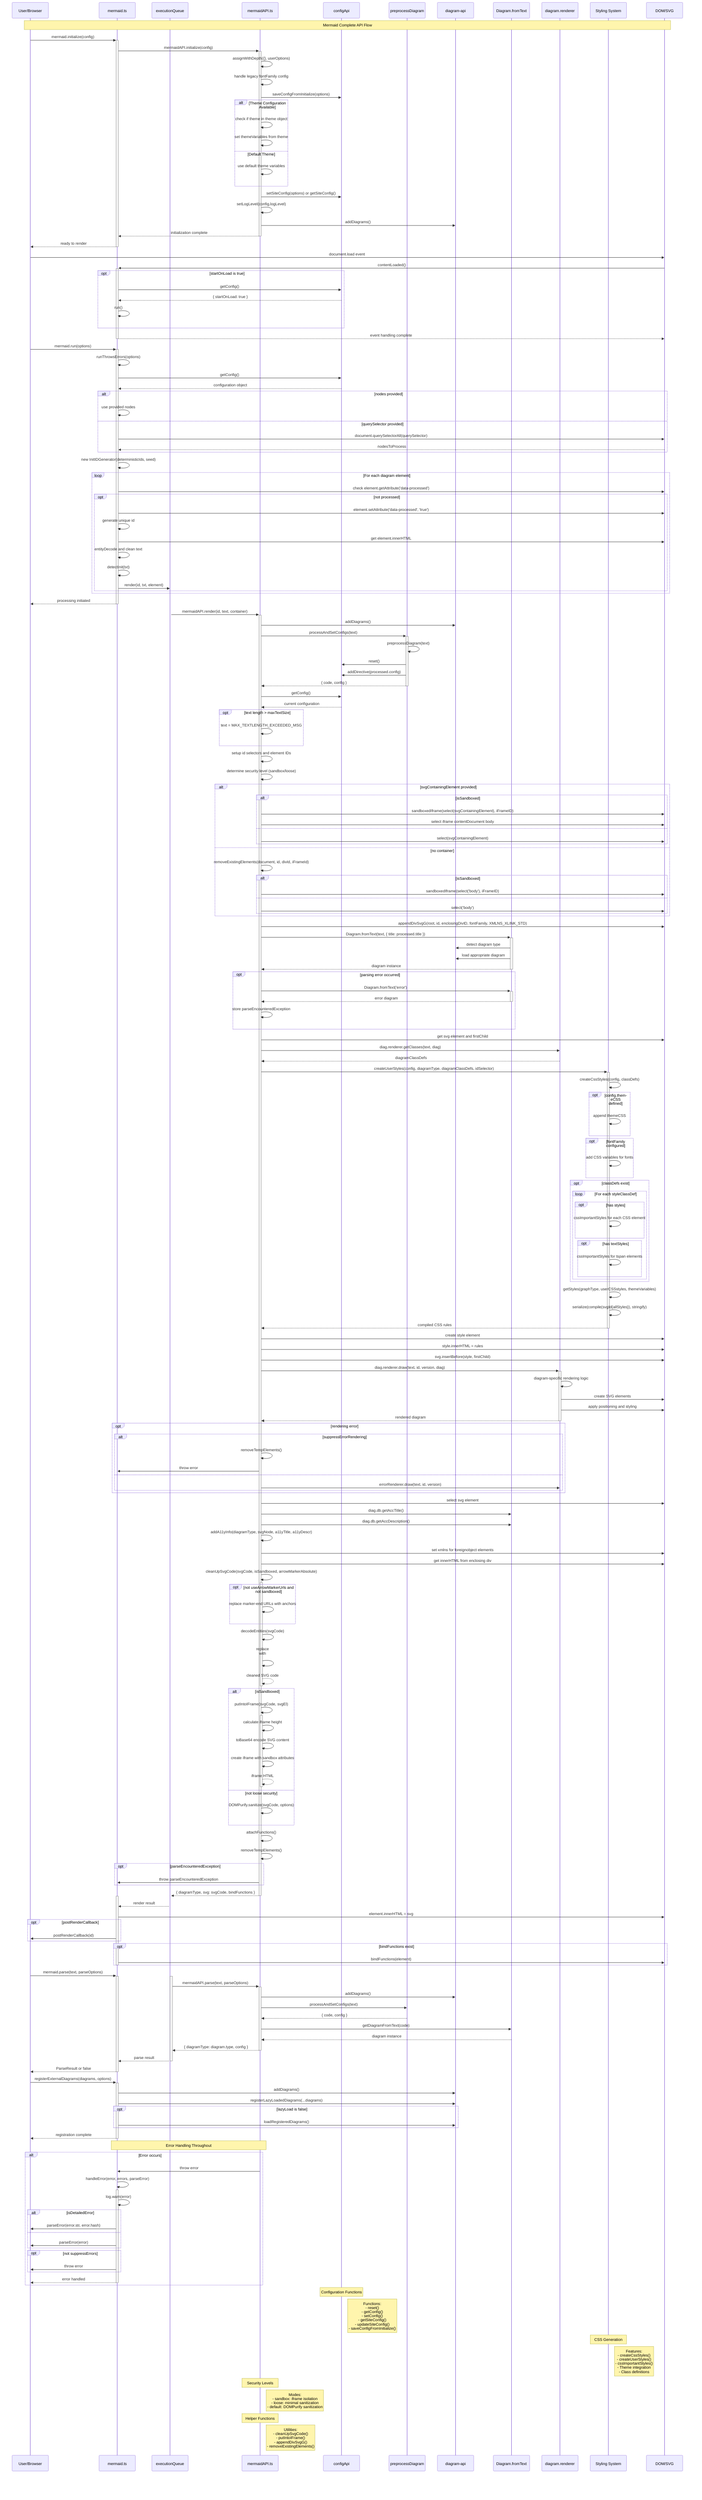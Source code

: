 ---
references:
  - "File: /packages/mermaid/src/mermaidAPI.ts"
  - "File: /packages/mermaid/src/mermaid.ts"
generationTime: 2025-01-28T16:30:00.000Z
---
sequenceDiagram
    participant User as User/Browser
    participant Mermaid as mermaid.ts
    participant Queue as executionQueue
    participant API as mermaidAPI.ts
    participant Config as configApi
    participant Preprocessor as preprocessDiagram
    participant DiagramAPI as diagram-api
    participant Diagram as Diagram.fromText
    participant Renderer as diagram.renderer
    participant Styles as Styling System
    participant DOM as DOM/SVG

    Note over User, DOM: Mermaid Complete API Flow

    %% Initialization Phase
    User->>+Mermaid: mermaid.initialize(config)
    Mermaid->>+API: mermaidAPI.initialize(config)
    
    API->>API: assignWithDepth({}, userOptions)
    API->>API: handle legacy fontFamily config
    API->>Config: saveConfigFromInitialize(options)
    
    alt Theme Configuration Available
        API->>API: check if theme in theme object
        API->>API: set themeVariables from theme
    else Default Theme
        API->>API: use default theme variables
    end
    
    API->>Config: setSiteConfig(options) or getSiteConfig()
    API->>API: setLogLevel(config.logLevel)
    API->>DiagramAPI: addDiagrams()
    
    API-->>-Mermaid: initialization complete
    Mermaid-->>-User: ready to render

    %% Content Loaded Event
    User->>DOM: document.load event
    DOM->>+Mermaid: contentLoaded()
    
    opt startOnLoad is true
        Mermaid->>Config: getConfig()
        Config-->>Mermaid: { startOnLoad: true }
        Mermaid->>Mermaid: run()
    end
    
    Mermaid-->>-DOM: event handling complete

    %% Main Run Function
    User->>+Mermaid: mermaid.run(options)
    
    Mermaid->>Mermaid: runThrowsErrors(options)
    Mermaid->>Config: getConfig()
    Config-->>Mermaid: configuration object
    
    alt nodes provided
        Mermaid->>Mermaid: use provided nodes
    else querySelector provided
        Mermaid->>DOM: document.querySelectorAll(querySelector)
        DOM-->>Mermaid: nodesToProcess
    end
    
    Mermaid->>Mermaid: new InitIDGenerator(deterministicIds, seed)
    
    loop For each diagram element
        Mermaid->>DOM: check element.getAttribute('data-processed')
        
        opt not processed
            Mermaid->>DOM: element.setAttribute('data-processed', 'true')
            Mermaid->>Mermaid: generate unique id
            Mermaid->>DOM: get element.innerHTML
            Mermaid->>Mermaid: entityDecode and clean text
            Mermaid->>Mermaid: detectInit(txt)
            
            Mermaid->>Queue: render(id, txt, element)
        end
    end
    
    Mermaid-->>-User: processing initiated

    %% Render Function (Queued)
    activate Queue
    Queue->>+API: mermaidAPI.render(id, text, container)
    
    API->>DiagramAPI: addDiagrams()
    API->>+Preprocessor: processAndSetConfigs(text)
    
    Preprocessor->>Preprocessor: preprocessDiagram(text)
    Preprocessor->>Config: reset()
    Preprocessor->>Config: addDirective(processed.config)
    Preprocessor-->>-API: { code, config }
    
    API->>Config: getConfig()
    Config-->>API: current configuration
    
    opt text length > maxTextSize
        API->>API: text = MAX_TEXTLENGTH_EXCEEDED_MSG
    end
    
    API->>API: setup id selectors and element IDs
    API->>API: determine security level (sandbox/loose)

    %% DOM Setup
    alt svgContainingElement provided
        alt isSandboxed
            API->>DOM: sandboxedIframe(select(svgContainingElement), iFrameID)
            API->>DOM: select iframe contentDocument body
        else
            API->>DOM: select(svgContainingElement)
        end
    else no container
        API->>API: removeExistingElements(document, id, divId, iFrameId)
        alt isSandboxed
            API->>DOM: sandboxedIframe(select('body'), iFrameID)
        else
            API->>DOM: select('body')
        end
    end
    
    API->>DOM: appendDivSvgG(root, id, enclosingDivID, fontFamily, XMLNS_XLINK_STD)

    %% Diagram Creation
    API->>+Diagram: Diagram.fromText(text, { title: processed.title })
    
    Diagram->>DiagramAPI: detect diagram type
    Diagram->>DiagramAPI: load appropriate diagram
    Diagram-->>-API: diagram instance
    
    opt parsing error occurred
        API->>+Diagram: Diagram.fromText('error')
        Diagram-->>-API: error diagram
        API->>API: store parseEncounteredException
    end

    %% Style Generation
    API->>DOM: get svg element and firstChild
    API->>Renderer: diag.renderer.getClasses(text, diag)
    Renderer-->>API: diagramClassDefs
    
    API->>+Styles: createUserStyles(config, diagramType, diagramClassDefs, idSelector)
    
    Styles->>Styles: createCssStyles(config, classDefs)
    
    opt config.themeCSS defined
        Styles->>Styles: append themeCSS
    end
    
    opt fontFamily configured
        Styles->>Styles: add CSS variables for fonts
    end
    
    opt classDefs exist
        loop For each styleClassDef
            opt has styles
                Styles->>Styles: cssImportantStyles for each CSS element
            end
            opt has textStyles
                Styles->>Styles: cssImportantStyles for tspan elements
            end
        end
    end
    
    Styles->>Styles: getStyles(graphType, userCSSstyles, themeVariables)
    Styles->>Styles: serialize(compile(svgId{allStyles}), stringify)
    Styles-->>-API: compiled CSS rules
    
    API->>DOM: create style element
    API->>DOM: style.innerHTML = rules
    API->>DOM: svg.insertBefore(style, firstChild)

    %% Diagram Rendering
    API->>+Renderer: diag.renderer.draw(text, id, version, diag)
    
    Renderer->>Renderer: diagram-specific rendering logic
    Renderer->>DOM: create SVG elements
    Renderer->>DOM: apply positioning and styling
    Renderer-->>-API: rendered diagram
    
    opt rendering error
        alt suppressErrorRendering
            API->>API: removeTempElements()
            API->>Mermaid: throw error
        else
            API->>Renderer: errorRenderer.draw(text, id, version)
        end
    end

    %% Accessibility and Cleanup
    API->>DOM: select svg element
    API->>Diagram: diag.db.getAccTitle()
    API->>Diagram: diag.db.getAccDescription()
    API->>API: addA11yInfo(diagramType, svgNode, a11yTitle, a11yDescr)
    
    API->>DOM: set xmlns for foreignobject elements
    API->>DOM: get innerHTML from enclosing div
    
    API->>+API: cleanUpSvgCode(svgCode, isSandboxed, arrowMarkerAbsolute)
    
    opt not useArrowMarkerUrls and not sandboxed
        API->>API: replace marker-end URLs with anchors
    end
    
    API->>API: decodeEntities(svgCode)
    API->>API: replace <br> with <br/>
    API-->>-API: cleaned SVG code
    
    alt isSandboxed
        API->>+API: putIntoIFrame(svgCode, svgEl)
        API->>API: calculate iframe height
        API->>API: toBase64 encode SVG content
        API->>API: create iframe with sandbox attributes
        API-->>-API: iframe HTML
    else not loose security
        API->>API: DOMPurify.sanitize(svgCode, options)
    end
    
    API->>API: attachFunctions()
    API->>API: removeTempElements()
    
    opt parseEncounteredException
        API->>Mermaid: throw parseEncounteredException
    end
    
    API-->>-Queue: { diagramType, svg: svgCode, bindFunctions }

    %% Return to Web Integration
    activate Mermaid
    Queue-->>Mermaid: render result
    Mermaid->>DOM: element.innerHTML = svg
    
    opt postRenderCallback
        Mermaid->>User: postRenderCallback(id)
    end
    
    opt bindFunctions exist
        Mermaid->>DOM: bindFunctions(element)
    end
    deactivate Mermaid

    %% Parse Function Flow
    User->>+Mermaid: mermaid.parse(text, parseOptions)
    activate Queue
    
    Queue->>+API: mermaidAPI.parse(text, parseOptions)
    
    API->>DiagramAPI: addDiagrams()
    API->>Preprocessor: processAndSetConfigs(text)
    Preprocessor-->>API: { code, config }
    API->>Diagram: getDiagramFromText(code)
    Diagram-->>API: diagram instance
    API-->>-Queue: { diagramType: diagram.type, config }
    
    Queue-->>-Mermaid: parse result
    Mermaid-->>-User: ParseResult or false

    %% External Diagram Registration
    User->>+Mermaid: registerExternalDiagrams(diagrams, options)
    
    Mermaid->>DiagramAPI: addDiagrams()
    Mermaid->>DiagramAPI: registerLazyLoadedDiagrams(...diagrams)
    
    opt lazyLoad is false
        Mermaid->>DiagramAPI: loadRegisteredDiagrams()
    end
    
    Mermaid-->>-User: registration complete

    %% Error Handling
    Note over Mermaid, API: Error Handling Throughout
    alt Error occurs
        API->>Mermaid: throw error
        Mermaid->>+Mermaid: handleError(error, errors, parseError)
        
        Mermaid->>Mermaid: log.warn(error)
        
        alt isDetailedError
            Mermaid->>User: parseError(error.str, error.hash)
        else
            Mermaid->>User: parseError(error)
        end
        
        opt not suppressErrors
            Mermaid->>User: throw error
        end
        
        Mermaid-->>-User: error handled
    end

    %% Configuration Details
    Note over Config: Configuration Functions
    Note right of Config: Functions:<br/>- reset()<br/>- getConfig()<br/>- setConfig()<br/>- getSiteConfig()<br/>- updateSiteConfig()<br/>- saveConfigFromInitialize()
    
    Note over Styles: CSS Generation
    Note right of Styles: Features:<br/>- createCssStyles()<br/>- createUserStyles()<br/>- cssImportantStyles()<br/>- Theme integration<br/>- Class definitions
    
    Note over API: Security Levels
    Note right of API: Modes:<br/>- sandbox: iframe isolation<br/>- loose: minimal sanitization<br/>- default: DOMPurify sanitization
    
    Note over API: Helper Functions
    Note right of API: Utilities:<br/>- cleanUpSvgCode()<br/>- putIntoIFrame()<br/>- appendDivSvgG()<br/>- removeExistingElements()